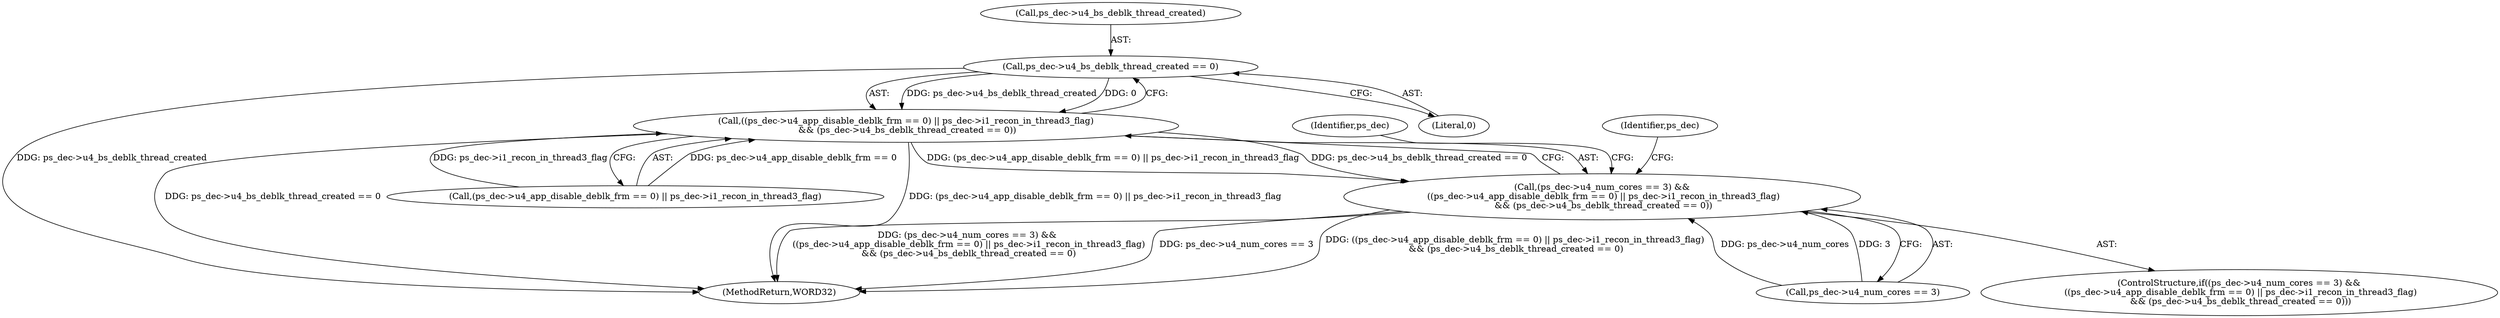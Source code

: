 digraph "0_Android_0b23c81c3dd9ec38f7e6806a3955fed1925541a0_1@API" {
"1000488" [label="(Call,ps_dec->u4_bs_deblk_thread_created == 0)"];
"1000478" [label="(Call,((ps_dec->u4_app_disable_deblk_frm == 0) || ps_dec->i1_recon_in_thread3_flag)\n && (ps_dec->u4_bs_deblk_thread_created == 0))"];
"1000472" [label="(Call,(ps_dec->u4_num_cores == 3) &&\n ((ps_dec->u4_app_disable_deblk_frm == 0) || ps_dec->i1_recon_in_thread3_flag)\n && (ps_dec->u4_bs_deblk_thread_created == 0))"];
"1000492" [label="(Literal,0)"];
"1000472" [label="(Call,(ps_dec->u4_num_cores == 3) &&\n ((ps_dec->u4_app_disable_deblk_frm == 0) || ps_dec->i1_recon_in_thread3_flag)\n && (ps_dec->u4_bs_deblk_thread_created == 0))"];
"1000496" [label="(Identifier,ps_dec)"];
"1000478" [label="(Call,((ps_dec->u4_app_disable_deblk_frm == 0) || ps_dec->i1_recon_in_thread3_flag)\n && (ps_dec->u4_bs_deblk_thread_created == 0))"];
"1000488" [label="(Call,ps_dec->u4_bs_deblk_thread_created == 0)"];
"1001427" [label="(MethodReturn,WORD32)"];
"1000471" [label="(ControlStructure,if((ps_dec->u4_num_cores == 3) &&\n ((ps_dec->u4_app_disable_deblk_frm == 0) || ps_dec->i1_recon_in_thread3_flag)\n && (ps_dec->u4_bs_deblk_thread_created == 0)))"];
"1000517" [label="(Identifier,ps_dec)"];
"1000473" [label="(Call,ps_dec->u4_num_cores == 3)"];
"1000489" [label="(Call,ps_dec->u4_bs_deblk_thread_created)"];
"1000479" [label="(Call,(ps_dec->u4_app_disable_deblk_frm == 0) || ps_dec->i1_recon_in_thread3_flag)"];
"1000488" -> "1000478"  [label="AST: "];
"1000488" -> "1000492"  [label="CFG: "];
"1000489" -> "1000488"  [label="AST: "];
"1000492" -> "1000488"  [label="AST: "];
"1000478" -> "1000488"  [label="CFG: "];
"1000488" -> "1001427"  [label="DDG: ps_dec->u4_bs_deblk_thread_created"];
"1000488" -> "1000478"  [label="DDG: ps_dec->u4_bs_deblk_thread_created"];
"1000488" -> "1000478"  [label="DDG: 0"];
"1000478" -> "1000472"  [label="AST: "];
"1000478" -> "1000479"  [label="CFG: "];
"1000479" -> "1000478"  [label="AST: "];
"1000472" -> "1000478"  [label="CFG: "];
"1000478" -> "1001427"  [label="DDG: ps_dec->u4_bs_deblk_thread_created == 0"];
"1000478" -> "1001427"  [label="DDG: (ps_dec->u4_app_disable_deblk_frm == 0) || ps_dec->i1_recon_in_thread3_flag"];
"1000478" -> "1000472"  [label="DDG: (ps_dec->u4_app_disable_deblk_frm == 0) || ps_dec->i1_recon_in_thread3_flag"];
"1000478" -> "1000472"  [label="DDG: ps_dec->u4_bs_deblk_thread_created == 0"];
"1000479" -> "1000478"  [label="DDG: ps_dec->u4_app_disable_deblk_frm == 0"];
"1000479" -> "1000478"  [label="DDG: ps_dec->i1_recon_in_thread3_flag"];
"1000472" -> "1000471"  [label="AST: "];
"1000472" -> "1000473"  [label="CFG: "];
"1000473" -> "1000472"  [label="AST: "];
"1000496" -> "1000472"  [label="CFG: "];
"1000517" -> "1000472"  [label="CFG: "];
"1000472" -> "1001427"  [label="DDG: (ps_dec->u4_num_cores == 3) &&\n ((ps_dec->u4_app_disable_deblk_frm == 0) || ps_dec->i1_recon_in_thread3_flag)\n && (ps_dec->u4_bs_deblk_thread_created == 0)"];
"1000472" -> "1001427"  [label="DDG: ps_dec->u4_num_cores == 3"];
"1000472" -> "1001427"  [label="DDG: ((ps_dec->u4_app_disable_deblk_frm == 0) || ps_dec->i1_recon_in_thread3_flag)\n && (ps_dec->u4_bs_deblk_thread_created == 0)"];
"1000473" -> "1000472"  [label="DDG: ps_dec->u4_num_cores"];
"1000473" -> "1000472"  [label="DDG: 3"];
}
